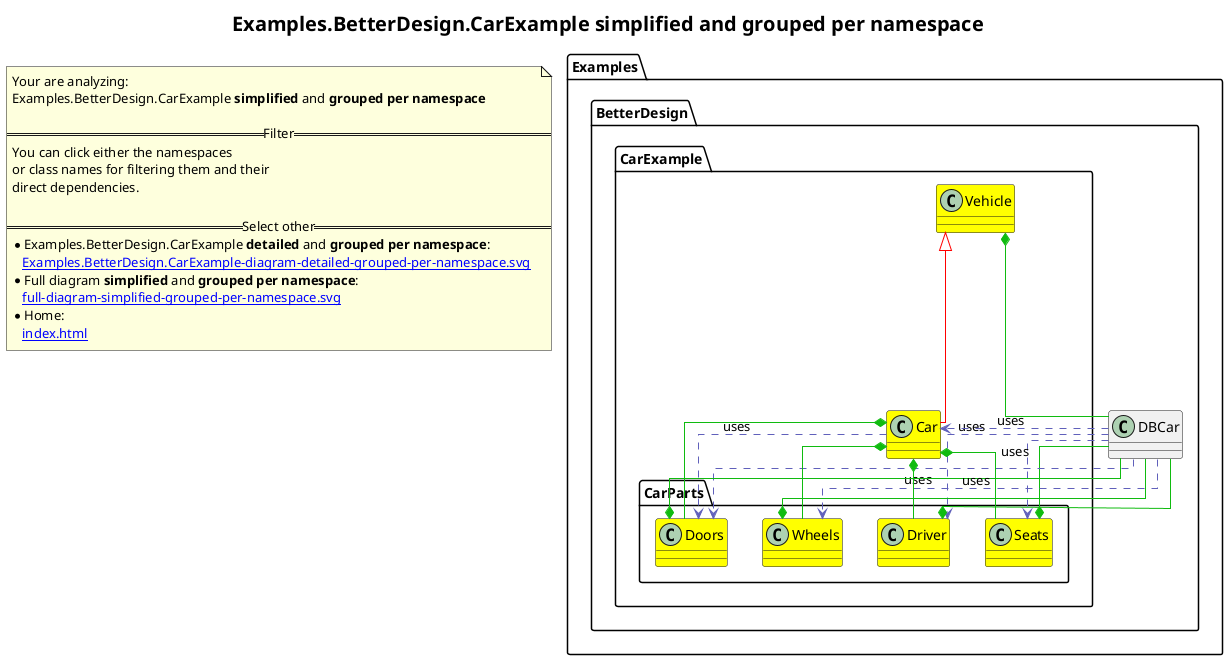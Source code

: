 @startuml
skinparam linetype ortho
title <size:20>Examples.BetterDesign.CarExample **simplified** and **grouped per namespace**</size>
note "Your are analyzing:\nExamples.BetterDesign.CarExample **simplified** and **grouped per namespace**\n\n==Filter==\nYou can click either the namespaces \nor class names for filtering them and their\ndirect dependencies.\n\n==Select other==\n* Examples.BetterDesign.CarExample **detailed** and **grouped per namespace**:\n   [[Examples.BetterDesign.CarExample-diagram-detailed-grouped-per-namespace.svg]]\n* Full diagram **simplified** and **grouped per namespace**:\n   [[full-diagram-simplified-grouped-per-namespace.svg]]\n* Home:\n   [[index.html]]" as FloatingNote
namespace Examples [[Examples-diagram-simplified-grouped-per-namespace.svg]] {
namespace Examples.BetterDesign [[Examples.BetterDesign-diagram-simplified-grouped-per-namespace.svg]] {
  class Examples.BetterDesign.DBCar [[Examples.BetterDesign.DBCar-diagram-simplified-grouped-per-namespace.svg]]  {
  }
'Compared namespace Examples.BetterDesign [[Examples.BetterDesign-diagram-simplified-grouped-per-namespace.svg]] { with last element of   }
' Closing all previous_sub_namespace_list namespace None because file analysis is finished.
' Closing namespace BetterDesign
}
' Closing namespace Examples
}
namespace Examples [[Examples-diagram-simplified-grouped-per-namespace.svg]] {
namespace Examples.BetterDesign [[Examples.BetterDesign-diagram-simplified-grouped-per-namespace.svg]] {
namespace Examples.BetterDesign.CarExample [[Examples.BetterDesign.CarExample-diagram-simplified-grouped-per-namespace.svg]] {
    class Examples.BetterDesign.CarExample.Vehicle [[Examples.BetterDesign.CarExample.Vehicle-diagram-simplified-grouped-per-namespace.svg]] #yellow {
    }
    class Examples.BetterDesign.CarExample.Car [[Examples.BetterDesign.CarExample.Car-diagram-simplified-grouped-per-namespace.svg]] #yellow {
    }
'Compared namespace Examples.BetterDesign.CarExample [[Examples.BetterDesign.CarExample-diagram-simplified-grouped-per-namespace.svg]] { with last element of     }
' Closing all previous_sub_namespace_list namespace None because file analysis is finished.
' Closing namespace CarExample
}
' Closing namespace BetterDesign
}
' Closing namespace Examples
}
namespace Examples [[Examples-diagram-simplified-grouped-per-namespace.svg]] {
namespace Examples.BetterDesign [[Examples.BetterDesign-diagram-simplified-grouped-per-namespace.svg]] {
namespace Examples.BetterDesign.CarExample [[Examples.BetterDesign.CarExample-diagram-simplified-grouped-per-namespace.svg]] {
namespace Examples.BetterDesign.CarExample.CarParts [[Examples.BetterDesign.CarExample.CarParts-diagram-simplified-grouped-per-namespace.svg]] {
      class Examples.BetterDesign.CarExample.CarParts.Wheels [[Examples.BetterDesign.CarExample.CarParts.Wheels-diagram-simplified-grouped-per-namespace.svg]] #yellow {
      }
      class Examples.BetterDesign.CarExample.CarParts.Seats [[Examples.BetterDesign.CarExample.CarParts.Seats-diagram-simplified-grouped-per-namespace.svg]] #yellow {
      }
      class Examples.BetterDesign.CarExample.CarParts.Driver [[Examples.BetterDesign.CarExample.CarParts.Driver-diagram-simplified-grouped-per-namespace.svg]] #yellow {
      }
      class Examples.BetterDesign.CarExample.CarParts.Doors [[Examples.BetterDesign.CarExample.CarParts.Doors-diagram-simplified-grouped-per-namespace.svg]] #yellow {
      }
'Compared namespace Examples.BetterDesign.CarExample.CarParts [[Examples.BetterDesign.CarExample.CarParts-diagram-simplified-grouped-per-namespace.svg]] { with last element of       }
' Closing all previous_sub_namespace_list namespace None because file analysis is finished.
' Closing namespace CarParts
}
' Closing namespace CarExample
}
' Closing namespace BetterDesign
}
' Closing namespace Examples
}
 ' *************************************** 
 ' *************************************** 
 ' *************************************** 
' Class relations extracted from namespace:
' Examples.BetterDesign
Examples.BetterDesign.DBCar .[#6060BB].> Examples.BetterDesign.CarExample.CarParts.Driver  : uses 
Examples.BetterDesign.DBCar .[#6060BB].> Examples.BetterDesign.CarExample.Car  : uses 
Examples.BetterDesign.DBCar .[#6060BB].> Examples.BetterDesign.CarExample.CarParts.Seats  : uses 
Examples.BetterDesign.DBCar .[#6060BB].> Examples.BetterDesign.CarExample.CarParts.Doors  : uses 
Examples.BetterDesign.DBCar .[#6060BB].> Examples.BetterDesign.CarExample.CarParts.Wheels  : uses 
' Class relations extracted from namespace:
' Examples.BetterDesign.CarExample
Examples.BetterDesign.CarExample.Vehicle *-[#10BB10]- Examples.BetterDesign.DBCar 
Examples.BetterDesign.CarExample.Vehicle <|-[#red]- Examples.BetterDesign.CarExample.Car
Examples.BetterDesign.CarExample.Car *-[#10BB10]- Examples.BetterDesign.CarExample.CarParts.Wheels 
Examples.BetterDesign.CarExample.Car *-[#10BB10]- Examples.BetterDesign.CarExample.CarParts.Seats 
Examples.BetterDesign.CarExample.Car *-[#10BB10]- Examples.BetterDesign.CarExample.CarParts.Driver 
Examples.BetterDesign.CarExample.Car *-[#10BB10]- Examples.BetterDesign.CarExample.CarParts.Doors 
Examples.BetterDesign.CarExample.Car .[#6060BB].> Examples.BetterDesign.CarExample.CarParts.Doors  : uses 
' Class relations extracted from namespace:
' Examples.BetterDesign.CarExample.CarParts
Examples.BetterDesign.CarExample.CarParts.Wheels *-[#10BB10]- Examples.BetterDesign.DBCar 
Examples.BetterDesign.CarExample.CarParts.Seats *-[#10BB10]- Examples.BetterDesign.DBCar 
Examples.BetterDesign.CarExample.CarParts.Driver *-[#10BB10]- Examples.BetterDesign.DBCar 
Examples.BetterDesign.CarExample.CarParts.Doors *-[#10BB10]- Examples.BetterDesign.DBCar 
@enduml